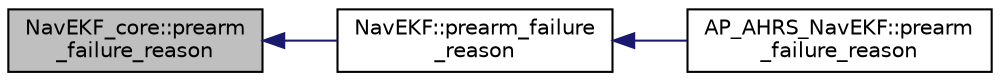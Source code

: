 digraph "NavEKF_core::prearm_failure_reason"
{
 // INTERACTIVE_SVG=YES
  edge [fontname="Helvetica",fontsize="10",labelfontname="Helvetica",labelfontsize="10"];
  node [fontname="Helvetica",fontsize="10",shape=record];
  rankdir="LR";
  Node1 [label="NavEKF_core::prearm\l_failure_reason",height=0.2,width=0.4,color="black", fillcolor="grey75", style="filled", fontcolor="black"];
  Node1 -> Node2 [dir="back",color="midnightblue",fontsize="10",style="solid",fontname="Helvetica"];
  Node2 [label="NavEKF::prearm_failure\l_reason",height=0.2,width=0.4,color="black", fillcolor="white", style="filled",URL="$classNavEKF.html#ac4d2524385a1452669ea0aba460420ab"];
  Node2 -> Node3 [dir="back",color="midnightblue",fontsize="10",style="solid",fontname="Helvetica"];
  Node3 [label="AP_AHRS_NavEKF::prearm\l_failure_reason",height=0.2,width=0.4,color="black", fillcolor="white", style="filled",URL="$classAP__AHRS__NavEKF.html#a92a404e9f82aa81cfcf7b71498fdd354"];
}
